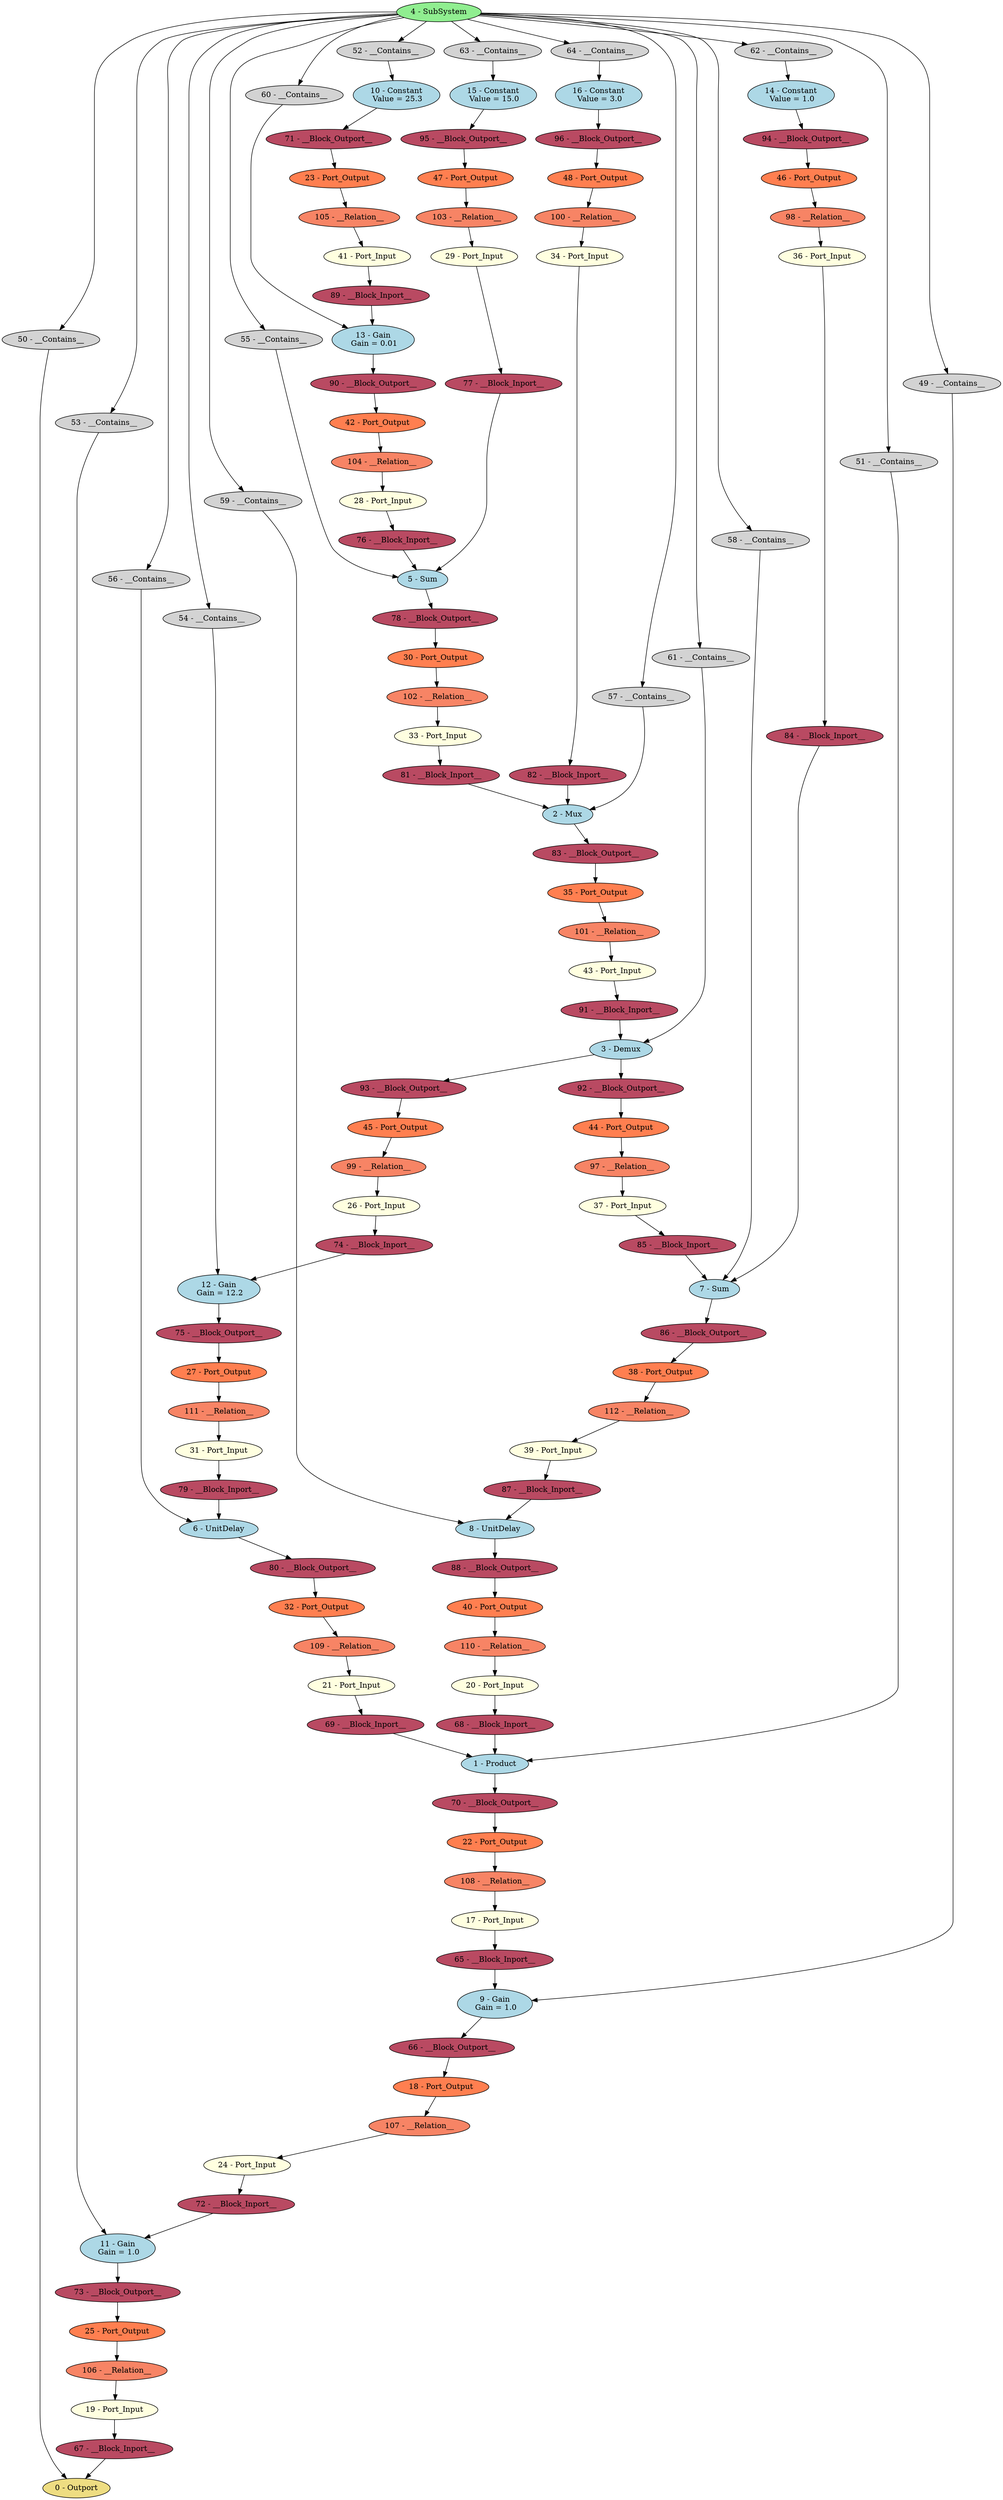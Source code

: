 digraph HConstfolding {
"0 - Outport" [style=filled, fillcolor=lightgoldenrod];
"1 - Product" [style=filled, fillcolor=lightblue];
"2 - Mux" [style=filled, fillcolor=lightblue];
"3 - Demux" [style=filled, fillcolor=lightblue];
"4 - SubSystem" [style=filled, fillcolor=lightgreen];
"5 - Sum" [style=filled, fillcolor=lightblue];
"6 - UnitDelay" [style=filled, fillcolor=lightblue];
"7 - Sum" [style=filled, fillcolor=lightblue];
"8 - UnitDelay" [style=filled, fillcolor=lightblue];
"9 - Gain\n Gain = 1.0" [style=filled, fillcolor=lightblue];
"10 - Constant\n Value = 25.3" [style=filled, fillcolor=lightblue];
"11 - Gain\n Gain = 1.0" [style=filled, fillcolor=lightblue];
"12 - Gain\n Gain = 12.2" [style=filled, fillcolor=lightblue];
"13 - Gain\n Gain = 0.01" [style=filled, fillcolor=lightblue];
"14 - Constant\n Value = 1.0" [style=filled, fillcolor=lightblue];
"15 - Constant\n Value = 15.0" [style=filled, fillcolor=lightblue];
"16 - Constant\n Value = 3.0" [style=filled, fillcolor=lightblue];
"17 - Port_Input" [style=filled, fillcolor=lightyellow];
"18 - Port_Output" [style=filled, fillcolor=coral];
"19 - Port_Input" [style=filled, fillcolor=lightyellow];
"20 - Port_Input" [style=filled, fillcolor=lightyellow];
"21 - Port_Input" [style=filled, fillcolor=lightyellow];
"22 - Port_Output" [style=filled, fillcolor=coral];
"23 - Port_Output" [style=filled, fillcolor=coral];
"24 - Port_Input" [style=filled, fillcolor=lightyellow];
"25 - Port_Output" [style=filled, fillcolor=coral];
"26 - Port_Input" [style=filled, fillcolor=lightyellow];
"27 - Port_Output" [style=filled, fillcolor=coral];
"28 - Port_Input" [style=filled, fillcolor=lightyellow];
"29 - Port_Input" [style=filled, fillcolor=lightyellow];
"30 - Port_Output" [style=filled, fillcolor=coral];
"31 - Port_Input" [style=filled, fillcolor=lightyellow];
"32 - Port_Output" [style=filled, fillcolor=coral];
"33 - Port_Input" [style=filled, fillcolor=lightyellow];
"34 - Port_Input" [style=filled, fillcolor=lightyellow];
"35 - Port_Output" [style=filled, fillcolor=coral];
"36 - Port_Input" [style=filled, fillcolor=lightyellow];
"37 - Port_Input" [style=filled, fillcolor=lightyellow];
"38 - Port_Output" [style=filled, fillcolor=coral];
"39 - Port_Input" [style=filled, fillcolor=lightyellow];
"40 - Port_Output" [style=filled, fillcolor=coral];
"41 - Port_Input" [style=filled, fillcolor=lightyellow];
"42 - Port_Output" [style=filled, fillcolor=coral];
"43 - Port_Input" [style=filled, fillcolor=lightyellow];
"44 - Port_Output" [style=filled, fillcolor=coral];
"45 - Port_Output" [style=filled, fillcolor=coral];
"46 - Port_Output" [style=filled, fillcolor=coral];
"47 - Port_Output" [style=filled, fillcolor=coral];
"48 - Port_Output" [style=filled, fillcolor=coral];
"49 - __Contains__" [style=filled, fillcolor=lightgray];
"50 - __Contains__" [style=filled, fillcolor=lightgray];
"51 - __Contains__" [style=filled, fillcolor=lightgray];
"52 - __Contains__" [style=filled, fillcolor=lightgray];
"53 - __Contains__" [style=filled, fillcolor=lightgray];
"54 - __Contains__" [style=filled, fillcolor=lightgray];
"55 - __Contains__" [style=filled, fillcolor=lightgray];
"56 - __Contains__" [style=filled, fillcolor=lightgray];
"57 - __Contains__" [style=filled, fillcolor=lightgray];
"58 - __Contains__" [style=filled, fillcolor=lightgray];
"59 - __Contains__" [style=filled, fillcolor=lightgray];
"60 - __Contains__" [style=filled, fillcolor=lightgray];
"61 - __Contains__" [style=filled, fillcolor=lightgray];
"62 - __Contains__" [style=filled, fillcolor=lightgray];
"63 - __Contains__" [style=filled, fillcolor=lightgray];
"64 - __Contains__" [style=filled, fillcolor=lightgray];
"65 - __Block_Inport__" [style=filled, fillcolor="#b94a62"];
"66 - __Block_Outport__" [style=filled, fillcolor="#b94a62"];
"67 - __Block_Inport__" [style=filled, fillcolor="#b94a62"];
"68 - __Block_Inport__" [style=filled, fillcolor="#b94a62"];
"69 - __Block_Inport__" [style=filled, fillcolor="#b94a62"];
"70 - __Block_Outport__" [style=filled, fillcolor="#b94a62"];
"71 - __Block_Outport__" [style=filled, fillcolor="#b94a62"];
"72 - __Block_Inport__" [style=filled, fillcolor="#b94a62"];
"73 - __Block_Outport__" [style=filled, fillcolor="#b94a62"];
"74 - __Block_Inport__" [style=filled, fillcolor="#b94a62"];
"75 - __Block_Outport__" [style=filled, fillcolor="#b94a62"];
"76 - __Block_Inport__" [style=filled, fillcolor="#b94a62"];
"77 - __Block_Inport__" [style=filled, fillcolor="#b94a62"];
"78 - __Block_Outport__" [style=filled, fillcolor="#b94a62"];
"79 - __Block_Inport__" [style=filled, fillcolor="#b94a62"];
"80 - __Block_Outport__" [style=filled, fillcolor="#b94a62"];
"81 - __Block_Inport__" [style=filled, fillcolor="#b94a62"];
"82 - __Block_Inport__" [style=filled, fillcolor="#b94a62"];
"83 - __Block_Outport__" [style=filled, fillcolor="#b94a62"];
"84 - __Block_Inport__" [style=filled, fillcolor="#b94a62"];
"85 - __Block_Inport__" [style=filled, fillcolor="#b94a62"];
"86 - __Block_Outport__" [style=filled, fillcolor="#b94a62"];
"87 - __Block_Inport__" [style=filled, fillcolor="#b94a62"];
"88 - __Block_Outport__" [style=filled, fillcolor="#b94a62"];
"89 - __Block_Inport__" [style=filled, fillcolor="#b94a62"];
"90 - __Block_Outport__" [style=filled, fillcolor="#b94a62"];
"91 - __Block_Inport__" [style=filled, fillcolor="#b94a62"];
"92 - __Block_Outport__" [style=filled, fillcolor="#b94a62"];
"93 - __Block_Outport__" [style=filled, fillcolor="#b94a62"];
"94 - __Block_Outport__" [style=filled, fillcolor="#b94a62"];
"95 - __Block_Outport__" [style=filled, fillcolor="#b94a62"];
"96 - __Block_Outport__" [style=filled, fillcolor="#b94a62"];
"97 - __Relation__" [style=filled, fillcolor="#f78465"];
"98 - __Relation__" [style=filled, fillcolor="#f78465"];
"99 - __Relation__" [style=filled, fillcolor="#f78465"];
"100 - __Relation__" [style=filled, fillcolor="#f78465"];
"101 - __Relation__" [style=filled, fillcolor="#f78465"];
"102 - __Relation__" [style=filled, fillcolor="#f78465"];
"103 - __Relation__" [style=filled, fillcolor="#f78465"];
"104 - __Relation__" [style=filled, fillcolor="#f78465"];
"105 - __Relation__" [style=filled, fillcolor="#f78465"];
"106 - __Relation__" [style=filled, fillcolor="#f78465"];
"107 - __Relation__" [style=filled, fillcolor="#f78465"];
"108 - __Relation__" [style=filled, fillcolor="#f78465"];
"109 - __Relation__" [style=filled, fillcolor="#f78465"];
"110 - __Relation__" [style=filled, fillcolor="#f78465"];
"111 - __Relation__" [style=filled, fillcolor="#f78465"];
"112 - __Relation__" [style=filled, fillcolor="#f78465"];
"9 - Gain\n Gain = 1.0" -> "66 - __Block_Outport__";
"66 - __Block_Outport__" -> "18 - Port_Output";
"1 - Product" -> "70 - __Block_Outport__";
"70 - __Block_Outport__" -> "22 - Port_Output";
"10 - Constant\n Value = 25.3" -> "71 - __Block_Outport__";
"71 - __Block_Outport__" -> "23 - Port_Output";
"11 - Gain\n Gain = 1.0" -> "73 - __Block_Outport__";
"73 - __Block_Outport__" -> "25 - Port_Output";
"12 - Gain\n Gain = 12.2" -> "75 - __Block_Outport__";
"75 - __Block_Outport__" -> "27 - Port_Output";
"5 - Sum" -> "78 - __Block_Outport__";
"78 - __Block_Outport__" -> "30 - Port_Output";
"6 - UnitDelay" -> "80 - __Block_Outport__";
"80 - __Block_Outport__" -> "32 - Port_Output";
"2 - Mux" -> "83 - __Block_Outport__";
"83 - __Block_Outport__" -> "35 - Port_Output";
"7 - Sum" -> "86 - __Block_Outport__";
"86 - __Block_Outport__" -> "38 - Port_Output";
"8 - UnitDelay" -> "88 - __Block_Outport__";
"88 - __Block_Outport__" -> "40 - Port_Output";
"13 - Gain\n Gain = 0.01" -> "90 - __Block_Outport__";
"90 - __Block_Outport__" -> "42 - Port_Output";
"3 - Demux" -> "92 - __Block_Outport__";
"92 - __Block_Outport__" -> "44 - Port_Output";
"3 - Demux" -> "93 - __Block_Outport__";
"93 - __Block_Outport__" -> "45 - Port_Output";
"14 - Constant\n Value = 1.0" -> "94 - __Block_Outport__";
"94 - __Block_Outport__" -> "46 - Port_Output";
"15 - Constant\n Value = 15.0" -> "95 - __Block_Outport__";
"95 - __Block_Outport__" -> "47 - Port_Output";
"16 - Constant\n Value = 3.0" -> "96 - __Block_Outport__";
"96 - __Block_Outport__" -> "48 - Port_Output";
"4 - SubSystem" -> "49 - __Contains__";
"49 - __Contains__" -> "9 - Gain\n Gain = 1.0";
"4 - SubSystem" -> "50 - __Contains__";
"50 - __Contains__" -> "0 - Outport";
"4 - SubSystem" -> "51 - __Contains__";
"51 - __Contains__" -> "1 - Product";
"4 - SubSystem" -> "52 - __Contains__";
"52 - __Contains__" -> "10 - Constant\n Value = 25.3";
"4 - SubSystem" -> "53 - __Contains__";
"53 - __Contains__" -> "11 - Gain\n Gain = 1.0";
"4 - SubSystem" -> "54 - __Contains__";
"54 - __Contains__" -> "12 - Gain\n Gain = 12.2";
"4 - SubSystem" -> "55 - __Contains__";
"55 - __Contains__" -> "5 - Sum";
"4 - SubSystem" -> "56 - __Contains__";
"56 - __Contains__" -> "6 - UnitDelay";
"4 - SubSystem" -> "57 - __Contains__";
"57 - __Contains__" -> "2 - Mux";
"4 - SubSystem" -> "58 - __Contains__";
"58 - __Contains__" -> "7 - Sum";
"4 - SubSystem" -> "59 - __Contains__";
"59 - __Contains__" -> "8 - UnitDelay";
"4 - SubSystem" -> "60 - __Contains__";
"60 - __Contains__" -> "13 - Gain\n Gain = 0.01";
"4 - SubSystem" -> "61 - __Contains__";
"61 - __Contains__" -> "3 - Demux";
"4 - SubSystem" -> "62 - __Contains__";
"62 - __Contains__" -> "14 - Constant\n Value = 1.0";
"4 - SubSystem" -> "63 - __Contains__";
"63 - __Contains__" -> "15 - Constant\n Value = 15.0";
"4 - SubSystem" -> "64 - __Contains__";
"64 - __Contains__" -> "16 - Constant\n Value = 3.0";
"44 - Port_Output" -> "97 - __Relation__";
"97 - __Relation__" -> "37 - Port_Input";
"46 - Port_Output" -> "98 - __Relation__";
"98 - __Relation__" -> "36 - Port_Input";
"45 - Port_Output" -> "99 - __Relation__";
"99 - __Relation__" -> "26 - Port_Input";
"48 - Port_Output" -> "100 - __Relation__";
"100 - __Relation__" -> "34 - Port_Input";
"35 - Port_Output" -> "101 - __Relation__";
"101 - __Relation__" -> "43 - Port_Input";
"30 - Port_Output" -> "102 - __Relation__";
"102 - __Relation__" -> "33 - Port_Input";
"47 - Port_Output" -> "103 - __Relation__";
"103 - __Relation__" -> "29 - Port_Input";
"42 - Port_Output" -> "104 - __Relation__";
"104 - __Relation__" -> "28 - Port_Input";
"23 - Port_Output" -> "105 - __Relation__";
"105 - __Relation__" -> "41 - Port_Input";
"25 - Port_Output" -> "106 - __Relation__";
"106 - __Relation__" -> "19 - Port_Input";
"18 - Port_Output" -> "107 - __Relation__";
"107 - __Relation__" -> "24 - Port_Input";
"22 - Port_Output" -> "108 - __Relation__";
"108 - __Relation__" -> "17 - Port_Input";
"32 - Port_Output" -> "109 - __Relation__";
"109 - __Relation__" -> "21 - Port_Input";
"40 - Port_Output" -> "110 - __Relation__";
"110 - __Relation__" -> "20 - Port_Input";
"27 - Port_Output" -> "111 - __Relation__";
"111 - __Relation__" -> "31 - Port_Input";
"38 - Port_Output" -> "112 - __Relation__";
"112 - __Relation__" -> "39 - Port_Input";
"65 - __Block_Inport__" -> "9 - Gain\n Gain = 1.0";
"17 - Port_Input" -> "65 - __Block_Inport__";
"67 - __Block_Inport__" -> "0 - Outport";
"19 - Port_Input" -> "67 - __Block_Inport__";
"68 - __Block_Inport__" -> "1 - Product";
"20 - Port_Input" -> "68 - __Block_Inport__";
"69 - __Block_Inport__" -> "1 - Product";
"21 - Port_Input" -> "69 - __Block_Inport__";
"72 - __Block_Inport__" -> "11 - Gain\n Gain = 1.0";
"24 - Port_Input" -> "72 - __Block_Inport__";
"74 - __Block_Inport__" -> "12 - Gain\n Gain = 12.2";
"26 - Port_Input" -> "74 - __Block_Inport__";
"76 - __Block_Inport__" -> "5 - Sum";
"28 - Port_Input" -> "76 - __Block_Inport__";
"77 - __Block_Inport__" -> "5 - Sum";
"29 - Port_Input" -> "77 - __Block_Inport__";
"79 - __Block_Inport__" -> "6 - UnitDelay";
"31 - Port_Input" -> "79 - __Block_Inport__";
"81 - __Block_Inport__" -> "2 - Mux";
"33 - Port_Input" -> "81 - __Block_Inport__";
"82 - __Block_Inport__" -> "2 - Mux";
"34 - Port_Input" -> "82 - __Block_Inport__";
"84 - __Block_Inport__" -> "7 - Sum";
"36 - Port_Input" -> "84 - __Block_Inport__";
"85 - __Block_Inport__" -> "7 - Sum";
"37 - Port_Input" -> "85 - __Block_Inport__";
"87 - __Block_Inport__" -> "8 - UnitDelay";
"39 - Port_Input" -> "87 - __Block_Inport__";
"89 - __Block_Inport__" -> "13 - Gain\n Gain = 0.01";
"41 - Port_Input" -> "89 - __Block_Inport__";
"91 - __Block_Inport__" -> "3 - Demux";
"43 - Port_Input" -> "91 - __Block_Inport__";
}
